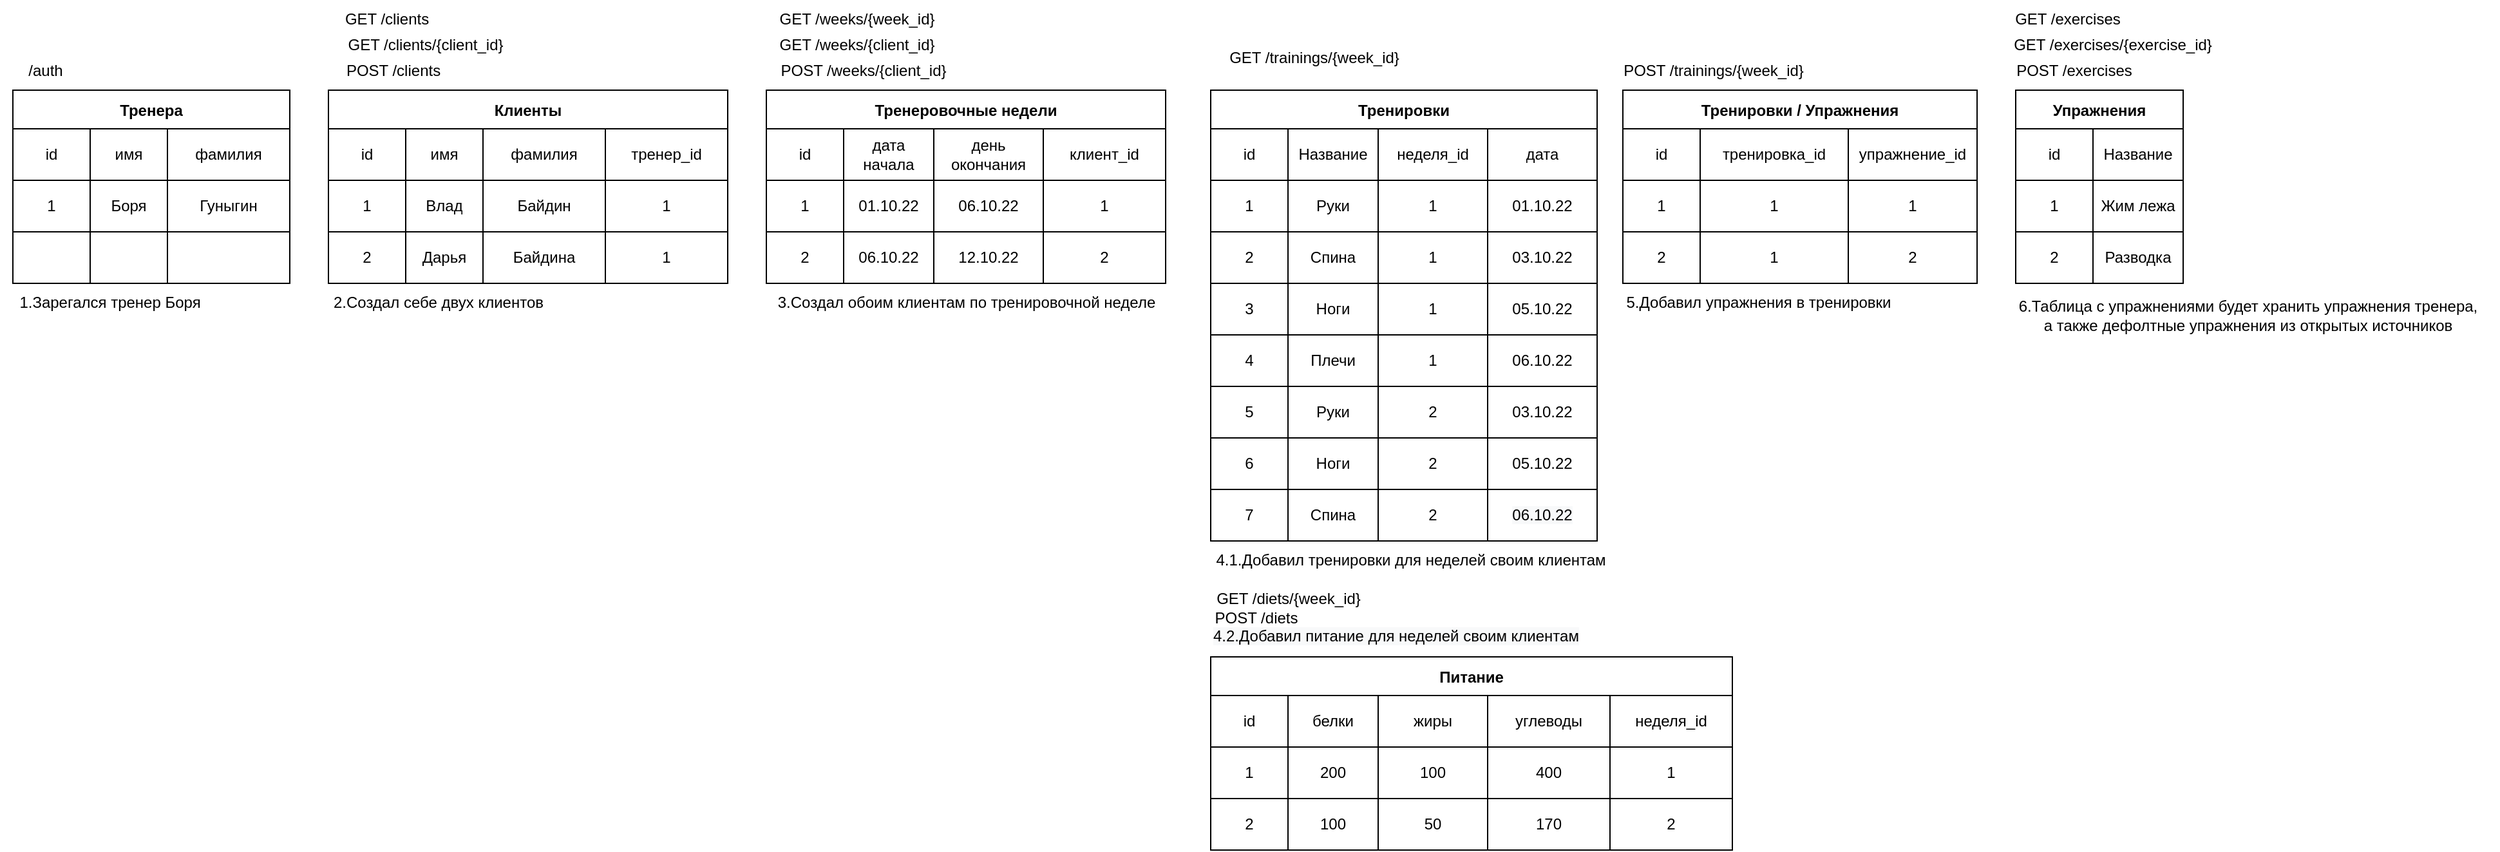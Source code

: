 <mxfile version="20.5.1" type="github">
  <diagram id="R2lEEEUBdFMjLlhIrx00" name="Page-1">
    <mxGraphModel dx="1398" dy="875" grid="1" gridSize="10" guides="1" tooltips="1" connect="1" arrows="1" fold="1" page="1" pageScale="1" pageWidth="850" pageHeight="1100" math="0" shadow="0" extFonts="Permanent Marker^https://fonts.googleapis.com/css?family=Permanent+Marker">
      <root>
        <mxCell id="0" />
        <mxCell id="1" parent="0" />
        <mxCell id="WvGkUx12fN6-GQ40ByEk-75" value="Тренера" style="shape=table;startSize=30;container=1;collapsible=0;childLayout=tableLayout;fontStyle=1;align=center;" vertex="1" parent="1">
          <mxGeometry x="220" y="140" width="215" height="150" as="geometry" />
        </mxCell>
        <mxCell id="WvGkUx12fN6-GQ40ByEk-76" value="" style="shape=tableRow;horizontal=0;startSize=0;swimlaneHead=0;swimlaneBody=0;top=0;left=0;bottom=0;right=0;collapsible=0;dropTarget=0;fillColor=none;points=[[0,0.5],[1,0.5]];portConstraint=eastwest;" vertex="1" parent="WvGkUx12fN6-GQ40ByEk-75">
          <mxGeometry y="30" width="215" height="40" as="geometry" />
        </mxCell>
        <mxCell id="WvGkUx12fN6-GQ40ByEk-77" value="id" style="shape=partialRectangle;html=1;whiteSpace=wrap;connectable=0;fillColor=none;top=0;left=0;bottom=0;right=0;overflow=hidden;" vertex="1" parent="WvGkUx12fN6-GQ40ByEk-76">
          <mxGeometry width="60" height="40" as="geometry">
            <mxRectangle width="60" height="40" as="alternateBounds" />
          </mxGeometry>
        </mxCell>
        <mxCell id="WvGkUx12fN6-GQ40ByEk-78" value="имя" style="shape=partialRectangle;html=1;whiteSpace=wrap;connectable=0;fillColor=none;top=0;left=0;bottom=0;right=0;overflow=hidden;" vertex="1" parent="WvGkUx12fN6-GQ40ByEk-76">
          <mxGeometry x="60" width="60" height="40" as="geometry">
            <mxRectangle width="60" height="40" as="alternateBounds" />
          </mxGeometry>
        </mxCell>
        <mxCell id="WvGkUx12fN6-GQ40ByEk-79" value="фамилия" style="shape=partialRectangle;html=1;whiteSpace=wrap;connectable=0;fillColor=none;top=0;left=0;bottom=0;right=0;overflow=hidden;" vertex="1" parent="WvGkUx12fN6-GQ40ByEk-76">
          <mxGeometry x="120" width="95" height="40" as="geometry">
            <mxRectangle width="95" height="40" as="alternateBounds" />
          </mxGeometry>
        </mxCell>
        <mxCell id="WvGkUx12fN6-GQ40ByEk-80" value="" style="shape=tableRow;horizontal=0;startSize=0;swimlaneHead=0;swimlaneBody=0;top=0;left=0;bottom=0;right=0;collapsible=0;dropTarget=0;fillColor=none;points=[[0,0.5],[1,0.5]];portConstraint=eastwest;" vertex="1" parent="WvGkUx12fN6-GQ40ByEk-75">
          <mxGeometry y="70" width="215" height="40" as="geometry" />
        </mxCell>
        <mxCell id="WvGkUx12fN6-GQ40ByEk-81" value="1" style="shape=partialRectangle;html=1;whiteSpace=wrap;connectable=0;fillColor=none;top=0;left=0;bottom=0;right=0;overflow=hidden;" vertex="1" parent="WvGkUx12fN6-GQ40ByEk-80">
          <mxGeometry width="60" height="40" as="geometry">
            <mxRectangle width="60" height="40" as="alternateBounds" />
          </mxGeometry>
        </mxCell>
        <mxCell id="WvGkUx12fN6-GQ40ByEk-82" value="Боря" style="shape=partialRectangle;html=1;whiteSpace=wrap;connectable=0;fillColor=none;top=0;left=0;bottom=0;right=0;overflow=hidden;" vertex="1" parent="WvGkUx12fN6-GQ40ByEk-80">
          <mxGeometry x="60" width="60" height="40" as="geometry">
            <mxRectangle width="60" height="40" as="alternateBounds" />
          </mxGeometry>
        </mxCell>
        <mxCell id="WvGkUx12fN6-GQ40ByEk-83" value="Гуныгин" style="shape=partialRectangle;html=1;whiteSpace=wrap;connectable=0;fillColor=none;top=0;left=0;bottom=0;right=0;overflow=hidden;" vertex="1" parent="WvGkUx12fN6-GQ40ByEk-80">
          <mxGeometry x="120" width="95" height="40" as="geometry">
            <mxRectangle width="95" height="40" as="alternateBounds" />
          </mxGeometry>
        </mxCell>
        <mxCell id="WvGkUx12fN6-GQ40ByEk-84" value="" style="shape=tableRow;horizontal=0;startSize=0;swimlaneHead=0;swimlaneBody=0;top=0;left=0;bottom=0;right=0;collapsible=0;dropTarget=0;fillColor=none;points=[[0,0.5],[1,0.5]];portConstraint=eastwest;" vertex="1" parent="WvGkUx12fN6-GQ40ByEk-75">
          <mxGeometry y="110" width="215" height="40" as="geometry" />
        </mxCell>
        <mxCell id="WvGkUx12fN6-GQ40ByEk-85" value="" style="shape=partialRectangle;html=1;whiteSpace=wrap;connectable=0;fillColor=none;top=0;left=0;bottom=0;right=0;overflow=hidden;" vertex="1" parent="WvGkUx12fN6-GQ40ByEk-84">
          <mxGeometry width="60" height="40" as="geometry">
            <mxRectangle width="60" height="40" as="alternateBounds" />
          </mxGeometry>
        </mxCell>
        <mxCell id="WvGkUx12fN6-GQ40ByEk-86" value="" style="shape=partialRectangle;html=1;whiteSpace=wrap;connectable=0;fillColor=none;top=0;left=0;bottom=0;right=0;overflow=hidden;" vertex="1" parent="WvGkUx12fN6-GQ40ByEk-84">
          <mxGeometry x="60" width="60" height="40" as="geometry">
            <mxRectangle width="60" height="40" as="alternateBounds" />
          </mxGeometry>
        </mxCell>
        <mxCell id="WvGkUx12fN6-GQ40ByEk-87" value="" style="shape=partialRectangle;html=1;whiteSpace=wrap;connectable=0;fillColor=none;top=0;left=0;bottom=0;right=0;overflow=hidden;" vertex="1" parent="WvGkUx12fN6-GQ40ByEk-84">
          <mxGeometry x="120" width="95" height="40" as="geometry">
            <mxRectangle width="95" height="40" as="alternateBounds" />
          </mxGeometry>
        </mxCell>
        <mxCell id="WvGkUx12fN6-GQ40ByEk-106" value="Клиенты" style="shape=table;startSize=30;container=1;collapsible=0;childLayout=tableLayout;fontStyle=1;align=center;" vertex="1" parent="1">
          <mxGeometry x="465" y="140" width="310" height="150" as="geometry" />
        </mxCell>
        <mxCell id="WvGkUx12fN6-GQ40ByEk-107" value="" style="shape=tableRow;horizontal=0;startSize=0;swimlaneHead=0;swimlaneBody=0;top=0;left=0;bottom=0;right=0;collapsible=0;dropTarget=0;fillColor=none;points=[[0,0.5],[1,0.5]];portConstraint=eastwest;" vertex="1" parent="WvGkUx12fN6-GQ40ByEk-106">
          <mxGeometry y="30" width="310" height="40" as="geometry" />
        </mxCell>
        <mxCell id="WvGkUx12fN6-GQ40ByEk-108" value="id" style="shape=partialRectangle;html=1;whiteSpace=wrap;connectable=0;fillColor=none;top=0;left=0;bottom=0;right=0;overflow=hidden;" vertex="1" parent="WvGkUx12fN6-GQ40ByEk-107">
          <mxGeometry width="60" height="40" as="geometry">
            <mxRectangle width="60" height="40" as="alternateBounds" />
          </mxGeometry>
        </mxCell>
        <mxCell id="WvGkUx12fN6-GQ40ByEk-109" value="имя" style="shape=partialRectangle;html=1;whiteSpace=wrap;connectable=0;fillColor=none;top=0;left=0;bottom=0;right=0;overflow=hidden;" vertex="1" parent="WvGkUx12fN6-GQ40ByEk-107">
          <mxGeometry x="60" width="60" height="40" as="geometry">
            <mxRectangle width="60" height="40" as="alternateBounds" />
          </mxGeometry>
        </mxCell>
        <mxCell id="WvGkUx12fN6-GQ40ByEk-110" value="фамилия" style="shape=partialRectangle;html=1;whiteSpace=wrap;connectable=0;fillColor=none;top=0;left=0;bottom=0;right=0;overflow=hidden;" vertex="1" parent="WvGkUx12fN6-GQ40ByEk-107">
          <mxGeometry x="120" width="95" height="40" as="geometry">
            <mxRectangle width="95" height="40" as="alternateBounds" />
          </mxGeometry>
        </mxCell>
        <mxCell id="WvGkUx12fN6-GQ40ByEk-128" value="тренер_id" style="shape=partialRectangle;html=1;whiteSpace=wrap;connectable=0;fillColor=none;top=0;left=0;bottom=0;right=0;overflow=hidden;" vertex="1" parent="WvGkUx12fN6-GQ40ByEk-107">
          <mxGeometry x="215" width="95" height="40" as="geometry">
            <mxRectangle width="95" height="40" as="alternateBounds" />
          </mxGeometry>
        </mxCell>
        <mxCell id="WvGkUx12fN6-GQ40ByEk-111" value="" style="shape=tableRow;horizontal=0;startSize=0;swimlaneHead=0;swimlaneBody=0;top=0;left=0;bottom=0;right=0;collapsible=0;dropTarget=0;fillColor=none;points=[[0,0.5],[1,0.5]];portConstraint=eastwest;" vertex="1" parent="WvGkUx12fN6-GQ40ByEk-106">
          <mxGeometry y="70" width="310" height="40" as="geometry" />
        </mxCell>
        <mxCell id="WvGkUx12fN6-GQ40ByEk-112" value="1" style="shape=partialRectangle;html=1;whiteSpace=wrap;connectable=0;fillColor=none;top=0;left=0;bottom=0;right=0;overflow=hidden;" vertex="1" parent="WvGkUx12fN6-GQ40ByEk-111">
          <mxGeometry width="60" height="40" as="geometry">
            <mxRectangle width="60" height="40" as="alternateBounds" />
          </mxGeometry>
        </mxCell>
        <mxCell id="WvGkUx12fN6-GQ40ByEk-113" value="Влад" style="shape=partialRectangle;html=1;whiteSpace=wrap;connectable=0;fillColor=none;top=0;left=0;bottom=0;right=0;overflow=hidden;" vertex="1" parent="WvGkUx12fN6-GQ40ByEk-111">
          <mxGeometry x="60" width="60" height="40" as="geometry">
            <mxRectangle width="60" height="40" as="alternateBounds" />
          </mxGeometry>
        </mxCell>
        <mxCell id="WvGkUx12fN6-GQ40ByEk-114" value="Байдин" style="shape=partialRectangle;html=1;whiteSpace=wrap;connectable=0;fillColor=none;top=0;left=0;bottom=0;right=0;overflow=hidden;" vertex="1" parent="WvGkUx12fN6-GQ40ByEk-111">
          <mxGeometry x="120" width="95" height="40" as="geometry">
            <mxRectangle width="95" height="40" as="alternateBounds" />
          </mxGeometry>
        </mxCell>
        <mxCell id="WvGkUx12fN6-GQ40ByEk-129" value="1" style="shape=partialRectangle;html=1;whiteSpace=wrap;connectable=0;fillColor=none;top=0;left=0;bottom=0;right=0;overflow=hidden;" vertex="1" parent="WvGkUx12fN6-GQ40ByEk-111">
          <mxGeometry x="215" width="95" height="40" as="geometry">
            <mxRectangle width="95" height="40" as="alternateBounds" />
          </mxGeometry>
        </mxCell>
        <mxCell id="WvGkUx12fN6-GQ40ByEk-115" value="" style="shape=tableRow;horizontal=0;startSize=0;swimlaneHead=0;swimlaneBody=0;top=0;left=0;bottom=0;right=0;collapsible=0;dropTarget=0;fillColor=none;points=[[0,0.5],[1,0.5]];portConstraint=eastwest;" vertex="1" parent="WvGkUx12fN6-GQ40ByEk-106">
          <mxGeometry y="110" width="310" height="40" as="geometry" />
        </mxCell>
        <mxCell id="WvGkUx12fN6-GQ40ByEk-116" value="2" style="shape=partialRectangle;html=1;whiteSpace=wrap;connectable=0;fillColor=none;top=0;left=0;bottom=0;right=0;overflow=hidden;" vertex="1" parent="WvGkUx12fN6-GQ40ByEk-115">
          <mxGeometry width="60" height="40" as="geometry">
            <mxRectangle width="60" height="40" as="alternateBounds" />
          </mxGeometry>
        </mxCell>
        <mxCell id="WvGkUx12fN6-GQ40ByEk-117" value="Дарья" style="shape=partialRectangle;html=1;whiteSpace=wrap;connectable=0;fillColor=none;top=0;left=0;bottom=0;right=0;overflow=hidden;" vertex="1" parent="WvGkUx12fN6-GQ40ByEk-115">
          <mxGeometry x="60" width="60" height="40" as="geometry">
            <mxRectangle width="60" height="40" as="alternateBounds" />
          </mxGeometry>
        </mxCell>
        <mxCell id="WvGkUx12fN6-GQ40ByEk-118" value="Байдина" style="shape=partialRectangle;html=1;whiteSpace=wrap;connectable=0;fillColor=none;top=0;left=0;bottom=0;right=0;overflow=hidden;" vertex="1" parent="WvGkUx12fN6-GQ40ByEk-115">
          <mxGeometry x="120" width="95" height="40" as="geometry">
            <mxRectangle width="95" height="40" as="alternateBounds" />
          </mxGeometry>
        </mxCell>
        <mxCell id="WvGkUx12fN6-GQ40ByEk-130" value="1" style="shape=partialRectangle;html=1;whiteSpace=wrap;connectable=0;fillColor=none;top=0;left=0;bottom=0;right=0;overflow=hidden;" vertex="1" parent="WvGkUx12fN6-GQ40ByEk-115">
          <mxGeometry x="215" width="95" height="40" as="geometry">
            <mxRectangle width="95" height="40" as="alternateBounds" />
          </mxGeometry>
        </mxCell>
        <mxCell id="WvGkUx12fN6-GQ40ByEk-131" value="Тренеровочные недели" style="shape=table;startSize=30;container=1;collapsible=0;childLayout=tableLayout;fontStyle=1;align=center;" vertex="1" parent="1">
          <mxGeometry x="805" y="140" width="310" height="150" as="geometry" />
        </mxCell>
        <mxCell id="WvGkUx12fN6-GQ40ByEk-132" value="" style="shape=tableRow;horizontal=0;startSize=0;swimlaneHead=0;swimlaneBody=0;top=0;left=0;bottom=0;right=0;collapsible=0;dropTarget=0;fillColor=none;points=[[0,0.5],[1,0.5]];portConstraint=eastwest;" vertex="1" parent="WvGkUx12fN6-GQ40ByEk-131">
          <mxGeometry y="30" width="310" height="40" as="geometry" />
        </mxCell>
        <mxCell id="WvGkUx12fN6-GQ40ByEk-133" value="id" style="shape=partialRectangle;html=1;whiteSpace=wrap;connectable=0;fillColor=none;top=0;left=0;bottom=0;right=0;overflow=hidden;" vertex="1" parent="WvGkUx12fN6-GQ40ByEk-132">
          <mxGeometry width="60" height="40" as="geometry">
            <mxRectangle width="60" height="40" as="alternateBounds" />
          </mxGeometry>
        </mxCell>
        <mxCell id="WvGkUx12fN6-GQ40ByEk-134" value="дата&lt;br&gt;начала" style="shape=partialRectangle;html=1;whiteSpace=wrap;connectable=0;fillColor=none;top=0;left=0;bottom=0;right=0;overflow=hidden;" vertex="1" parent="WvGkUx12fN6-GQ40ByEk-132">
          <mxGeometry x="60" width="70" height="40" as="geometry">
            <mxRectangle width="70" height="40" as="alternateBounds" />
          </mxGeometry>
        </mxCell>
        <mxCell id="WvGkUx12fN6-GQ40ByEk-135" value="день окончания" style="shape=partialRectangle;html=1;whiteSpace=wrap;connectable=0;fillColor=none;top=0;left=0;bottom=0;right=0;overflow=hidden;" vertex="1" parent="WvGkUx12fN6-GQ40ByEk-132">
          <mxGeometry x="130" width="85" height="40" as="geometry">
            <mxRectangle width="85" height="40" as="alternateBounds" />
          </mxGeometry>
        </mxCell>
        <mxCell id="WvGkUx12fN6-GQ40ByEk-136" value="клиент_id" style="shape=partialRectangle;html=1;whiteSpace=wrap;connectable=0;fillColor=none;top=0;left=0;bottom=0;right=0;overflow=hidden;" vertex="1" parent="WvGkUx12fN6-GQ40ByEk-132">
          <mxGeometry x="215" width="95" height="40" as="geometry">
            <mxRectangle width="95" height="40" as="alternateBounds" />
          </mxGeometry>
        </mxCell>
        <mxCell id="WvGkUx12fN6-GQ40ByEk-137" value="" style="shape=tableRow;horizontal=0;startSize=0;swimlaneHead=0;swimlaneBody=0;top=0;left=0;bottom=0;right=0;collapsible=0;dropTarget=0;fillColor=none;points=[[0,0.5],[1,0.5]];portConstraint=eastwest;" vertex="1" parent="WvGkUx12fN6-GQ40ByEk-131">
          <mxGeometry y="70" width="310" height="40" as="geometry" />
        </mxCell>
        <mxCell id="WvGkUx12fN6-GQ40ByEk-138" value="1" style="shape=partialRectangle;html=1;whiteSpace=wrap;connectable=0;fillColor=none;top=0;left=0;bottom=0;right=0;overflow=hidden;" vertex="1" parent="WvGkUx12fN6-GQ40ByEk-137">
          <mxGeometry width="60" height="40" as="geometry">
            <mxRectangle width="60" height="40" as="alternateBounds" />
          </mxGeometry>
        </mxCell>
        <mxCell id="WvGkUx12fN6-GQ40ByEk-139" value="01.10.22" style="shape=partialRectangle;html=1;whiteSpace=wrap;connectable=0;fillColor=none;top=0;left=0;bottom=0;right=0;overflow=hidden;" vertex="1" parent="WvGkUx12fN6-GQ40ByEk-137">
          <mxGeometry x="60" width="70" height="40" as="geometry">
            <mxRectangle width="70" height="40" as="alternateBounds" />
          </mxGeometry>
        </mxCell>
        <mxCell id="WvGkUx12fN6-GQ40ByEk-140" value="06.10.22" style="shape=partialRectangle;html=1;whiteSpace=wrap;connectable=0;fillColor=none;top=0;left=0;bottom=0;right=0;overflow=hidden;" vertex="1" parent="WvGkUx12fN6-GQ40ByEk-137">
          <mxGeometry x="130" width="85" height="40" as="geometry">
            <mxRectangle width="85" height="40" as="alternateBounds" />
          </mxGeometry>
        </mxCell>
        <mxCell id="WvGkUx12fN6-GQ40ByEk-141" value="1" style="shape=partialRectangle;html=1;whiteSpace=wrap;connectable=0;fillColor=none;top=0;left=0;bottom=0;right=0;overflow=hidden;" vertex="1" parent="WvGkUx12fN6-GQ40ByEk-137">
          <mxGeometry x="215" width="95" height="40" as="geometry">
            <mxRectangle width="95" height="40" as="alternateBounds" />
          </mxGeometry>
        </mxCell>
        <mxCell id="WvGkUx12fN6-GQ40ByEk-142" value="" style="shape=tableRow;horizontal=0;startSize=0;swimlaneHead=0;swimlaneBody=0;top=0;left=0;bottom=0;right=0;collapsible=0;dropTarget=0;fillColor=none;points=[[0,0.5],[1,0.5]];portConstraint=eastwest;" vertex="1" parent="WvGkUx12fN6-GQ40ByEk-131">
          <mxGeometry y="110" width="310" height="40" as="geometry" />
        </mxCell>
        <mxCell id="WvGkUx12fN6-GQ40ByEk-143" value="2" style="shape=partialRectangle;html=1;whiteSpace=wrap;connectable=0;fillColor=none;top=0;left=0;bottom=0;right=0;overflow=hidden;" vertex="1" parent="WvGkUx12fN6-GQ40ByEk-142">
          <mxGeometry width="60" height="40" as="geometry">
            <mxRectangle width="60" height="40" as="alternateBounds" />
          </mxGeometry>
        </mxCell>
        <mxCell id="WvGkUx12fN6-GQ40ByEk-144" value="06.10.22" style="shape=partialRectangle;html=1;whiteSpace=wrap;connectable=0;fillColor=none;top=0;left=0;bottom=0;right=0;overflow=hidden;" vertex="1" parent="WvGkUx12fN6-GQ40ByEk-142">
          <mxGeometry x="60" width="70" height="40" as="geometry">
            <mxRectangle width="70" height="40" as="alternateBounds" />
          </mxGeometry>
        </mxCell>
        <mxCell id="WvGkUx12fN6-GQ40ByEk-145" value="12.10.22" style="shape=partialRectangle;html=1;whiteSpace=wrap;connectable=0;fillColor=none;top=0;left=0;bottom=0;right=0;overflow=hidden;" vertex="1" parent="WvGkUx12fN6-GQ40ByEk-142">
          <mxGeometry x="130" width="85" height="40" as="geometry">
            <mxRectangle width="85" height="40" as="alternateBounds" />
          </mxGeometry>
        </mxCell>
        <mxCell id="WvGkUx12fN6-GQ40ByEk-146" value="2" style="shape=partialRectangle;html=1;whiteSpace=wrap;connectable=0;fillColor=none;top=0;left=0;bottom=0;right=0;overflow=hidden;" vertex="1" parent="WvGkUx12fN6-GQ40ByEk-142">
          <mxGeometry x="215" width="95" height="40" as="geometry">
            <mxRectangle width="95" height="40" as="alternateBounds" />
          </mxGeometry>
        </mxCell>
        <mxCell id="WvGkUx12fN6-GQ40ByEk-147" value="Тренировки" style="shape=table;startSize=30;container=1;collapsible=0;childLayout=tableLayout;fontStyle=1;align=center;" vertex="1" parent="1">
          <mxGeometry x="1150" y="140" width="300" height="350" as="geometry" />
        </mxCell>
        <mxCell id="WvGkUx12fN6-GQ40ByEk-148" value="" style="shape=tableRow;horizontal=0;startSize=0;swimlaneHead=0;swimlaneBody=0;top=0;left=0;bottom=0;right=0;collapsible=0;dropTarget=0;fillColor=none;points=[[0,0.5],[1,0.5]];portConstraint=eastwest;" vertex="1" parent="WvGkUx12fN6-GQ40ByEk-147">
          <mxGeometry y="30" width="300" height="40" as="geometry" />
        </mxCell>
        <mxCell id="WvGkUx12fN6-GQ40ByEk-149" value="id" style="shape=partialRectangle;html=1;whiteSpace=wrap;connectable=0;fillColor=none;top=0;left=0;bottom=0;right=0;overflow=hidden;" vertex="1" parent="WvGkUx12fN6-GQ40ByEk-148">
          <mxGeometry width="60" height="40" as="geometry">
            <mxRectangle width="60" height="40" as="alternateBounds" />
          </mxGeometry>
        </mxCell>
        <mxCell id="WvGkUx12fN6-GQ40ByEk-150" value="Название" style="shape=partialRectangle;html=1;whiteSpace=wrap;connectable=0;fillColor=none;top=0;left=0;bottom=0;right=0;overflow=hidden;" vertex="1" parent="WvGkUx12fN6-GQ40ByEk-148">
          <mxGeometry x="60" width="70" height="40" as="geometry">
            <mxRectangle width="70" height="40" as="alternateBounds" />
          </mxGeometry>
        </mxCell>
        <mxCell id="WvGkUx12fN6-GQ40ByEk-151" value="неделя_id" style="shape=partialRectangle;html=1;whiteSpace=wrap;connectable=0;fillColor=none;top=0;left=0;bottom=0;right=0;overflow=hidden;" vertex="1" parent="WvGkUx12fN6-GQ40ByEk-148">
          <mxGeometry x="130" width="85" height="40" as="geometry">
            <mxRectangle width="85" height="40" as="alternateBounds" />
          </mxGeometry>
        </mxCell>
        <mxCell id="WvGkUx12fN6-GQ40ByEk-231" value="дата" style="shape=partialRectangle;html=1;whiteSpace=wrap;connectable=0;fillColor=none;top=0;left=0;bottom=0;right=0;overflow=hidden;" vertex="1" parent="WvGkUx12fN6-GQ40ByEk-148">
          <mxGeometry x="215" width="85" height="40" as="geometry">
            <mxRectangle width="85" height="40" as="alternateBounds" />
          </mxGeometry>
        </mxCell>
        <mxCell id="WvGkUx12fN6-GQ40ByEk-153" value="" style="shape=tableRow;horizontal=0;startSize=0;swimlaneHead=0;swimlaneBody=0;top=0;left=0;bottom=0;right=0;collapsible=0;dropTarget=0;fillColor=none;points=[[0,0.5],[1,0.5]];portConstraint=eastwest;" vertex="1" parent="WvGkUx12fN6-GQ40ByEk-147">
          <mxGeometry y="70" width="300" height="40" as="geometry" />
        </mxCell>
        <mxCell id="WvGkUx12fN6-GQ40ByEk-154" value="1" style="shape=partialRectangle;html=1;whiteSpace=wrap;connectable=0;fillColor=none;top=0;left=0;bottom=0;right=0;overflow=hidden;" vertex="1" parent="WvGkUx12fN6-GQ40ByEk-153">
          <mxGeometry width="60" height="40" as="geometry">
            <mxRectangle width="60" height="40" as="alternateBounds" />
          </mxGeometry>
        </mxCell>
        <mxCell id="WvGkUx12fN6-GQ40ByEk-155" value="Руки" style="shape=partialRectangle;html=1;whiteSpace=wrap;connectable=0;fillColor=none;top=0;left=0;bottom=0;right=0;overflow=hidden;" vertex="1" parent="WvGkUx12fN6-GQ40ByEk-153">
          <mxGeometry x="60" width="70" height="40" as="geometry">
            <mxRectangle width="70" height="40" as="alternateBounds" />
          </mxGeometry>
        </mxCell>
        <mxCell id="WvGkUx12fN6-GQ40ByEk-156" value="1" style="shape=partialRectangle;html=1;whiteSpace=wrap;connectable=0;fillColor=none;top=0;left=0;bottom=0;right=0;overflow=hidden;" vertex="1" parent="WvGkUx12fN6-GQ40ByEk-153">
          <mxGeometry x="130" width="85" height="40" as="geometry">
            <mxRectangle width="85" height="40" as="alternateBounds" />
          </mxGeometry>
        </mxCell>
        <mxCell id="WvGkUx12fN6-GQ40ByEk-232" value="01.10.22" style="shape=partialRectangle;html=1;whiteSpace=wrap;connectable=0;fillColor=none;top=0;left=0;bottom=0;right=0;overflow=hidden;" vertex="1" parent="WvGkUx12fN6-GQ40ByEk-153">
          <mxGeometry x="215" width="85" height="40" as="geometry">
            <mxRectangle width="85" height="40" as="alternateBounds" />
          </mxGeometry>
        </mxCell>
        <mxCell id="WvGkUx12fN6-GQ40ByEk-158" value="" style="shape=tableRow;horizontal=0;startSize=0;swimlaneHead=0;swimlaneBody=0;top=0;left=0;bottom=0;right=0;collapsible=0;dropTarget=0;fillColor=none;points=[[0,0.5],[1,0.5]];portConstraint=eastwest;" vertex="1" parent="WvGkUx12fN6-GQ40ByEk-147">
          <mxGeometry y="110" width="300" height="40" as="geometry" />
        </mxCell>
        <mxCell id="WvGkUx12fN6-GQ40ByEk-159" value="2" style="shape=partialRectangle;html=1;whiteSpace=wrap;connectable=0;fillColor=none;top=0;left=0;bottom=0;right=0;overflow=hidden;" vertex="1" parent="WvGkUx12fN6-GQ40ByEk-158">
          <mxGeometry width="60" height="40" as="geometry">
            <mxRectangle width="60" height="40" as="alternateBounds" />
          </mxGeometry>
        </mxCell>
        <mxCell id="WvGkUx12fN6-GQ40ByEk-160" value="Спина" style="shape=partialRectangle;html=1;whiteSpace=wrap;connectable=0;fillColor=none;top=0;left=0;bottom=0;right=0;overflow=hidden;" vertex="1" parent="WvGkUx12fN6-GQ40ByEk-158">
          <mxGeometry x="60" width="70" height="40" as="geometry">
            <mxRectangle width="70" height="40" as="alternateBounds" />
          </mxGeometry>
        </mxCell>
        <mxCell id="WvGkUx12fN6-GQ40ByEk-161" value="1" style="shape=partialRectangle;html=1;whiteSpace=wrap;connectable=0;fillColor=none;top=0;left=0;bottom=0;right=0;overflow=hidden;" vertex="1" parent="WvGkUx12fN6-GQ40ByEk-158">
          <mxGeometry x="130" width="85" height="40" as="geometry">
            <mxRectangle width="85" height="40" as="alternateBounds" />
          </mxGeometry>
        </mxCell>
        <mxCell id="WvGkUx12fN6-GQ40ByEk-233" value="03.10.22" style="shape=partialRectangle;html=1;whiteSpace=wrap;connectable=0;fillColor=none;top=0;left=0;bottom=0;right=0;overflow=hidden;" vertex="1" parent="WvGkUx12fN6-GQ40ByEk-158">
          <mxGeometry x="215" width="85" height="40" as="geometry">
            <mxRectangle width="85" height="40" as="alternateBounds" />
          </mxGeometry>
        </mxCell>
        <mxCell id="WvGkUx12fN6-GQ40ByEk-201" style="shape=tableRow;horizontal=0;startSize=0;swimlaneHead=0;swimlaneBody=0;top=0;left=0;bottom=0;right=0;collapsible=0;dropTarget=0;fillColor=none;points=[[0,0.5],[1,0.5]];portConstraint=eastwest;" vertex="1" parent="WvGkUx12fN6-GQ40ByEk-147">
          <mxGeometry y="150" width="300" height="40" as="geometry" />
        </mxCell>
        <mxCell id="WvGkUx12fN6-GQ40ByEk-202" value="3" style="shape=partialRectangle;html=1;whiteSpace=wrap;connectable=0;fillColor=none;top=0;left=0;bottom=0;right=0;overflow=hidden;" vertex="1" parent="WvGkUx12fN6-GQ40ByEk-201">
          <mxGeometry width="60" height="40" as="geometry">
            <mxRectangle width="60" height="40" as="alternateBounds" />
          </mxGeometry>
        </mxCell>
        <mxCell id="WvGkUx12fN6-GQ40ByEk-203" value="Ноги" style="shape=partialRectangle;html=1;whiteSpace=wrap;connectable=0;fillColor=none;top=0;left=0;bottom=0;right=0;overflow=hidden;" vertex="1" parent="WvGkUx12fN6-GQ40ByEk-201">
          <mxGeometry x="60" width="70" height="40" as="geometry">
            <mxRectangle width="70" height="40" as="alternateBounds" />
          </mxGeometry>
        </mxCell>
        <mxCell id="WvGkUx12fN6-GQ40ByEk-204" value="1" style="shape=partialRectangle;html=1;whiteSpace=wrap;connectable=0;fillColor=none;top=0;left=0;bottom=0;right=0;overflow=hidden;" vertex="1" parent="WvGkUx12fN6-GQ40ByEk-201">
          <mxGeometry x="130" width="85" height="40" as="geometry">
            <mxRectangle width="85" height="40" as="alternateBounds" />
          </mxGeometry>
        </mxCell>
        <mxCell id="WvGkUx12fN6-GQ40ByEk-234" value="05.10.22" style="shape=partialRectangle;html=1;whiteSpace=wrap;connectable=0;fillColor=none;top=0;left=0;bottom=0;right=0;overflow=hidden;" vertex="1" parent="WvGkUx12fN6-GQ40ByEk-201">
          <mxGeometry x="215" width="85" height="40" as="geometry">
            <mxRectangle width="85" height="40" as="alternateBounds" />
          </mxGeometry>
        </mxCell>
        <mxCell id="WvGkUx12fN6-GQ40ByEk-205" style="shape=tableRow;horizontal=0;startSize=0;swimlaneHead=0;swimlaneBody=0;top=0;left=0;bottom=0;right=0;collapsible=0;dropTarget=0;fillColor=none;points=[[0,0.5],[1,0.5]];portConstraint=eastwest;" vertex="1" parent="WvGkUx12fN6-GQ40ByEk-147">
          <mxGeometry y="190" width="300" height="40" as="geometry" />
        </mxCell>
        <mxCell id="WvGkUx12fN6-GQ40ByEk-206" value="4" style="shape=partialRectangle;html=1;whiteSpace=wrap;connectable=0;fillColor=none;top=0;left=0;bottom=0;right=0;overflow=hidden;" vertex="1" parent="WvGkUx12fN6-GQ40ByEk-205">
          <mxGeometry width="60" height="40" as="geometry">
            <mxRectangle width="60" height="40" as="alternateBounds" />
          </mxGeometry>
        </mxCell>
        <mxCell id="WvGkUx12fN6-GQ40ByEk-207" value="Плечи" style="shape=partialRectangle;html=1;whiteSpace=wrap;connectable=0;fillColor=none;top=0;left=0;bottom=0;right=0;overflow=hidden;" vertex="1" parent="WvGkUx12fN6-GQ40ByEk-205">
          <mxGeometry x="60" width="70" height="40" as="geometry">
            <mxRectangle width="70" height="40" as="alternateBounds" />
          </mxGeometry>
        </mxCell>
        <mxCell id="WvGkUx12fN6-GQ40ByEk-208" value="1" style="shape=partialRectangle;html=1;whiteSpace=wrap;connectable=0;fillColor=none;top=0;left=0;bottom=0;right=0;overflow=hidden;" vertex="1" parent="WvGkUx12fN6-GQ40ByEk-205">
          <mxGeometry x="130" width="85" height="40" as="geometry">
            <mxRectangle width="85" height="40" as="alternateBounds" />
          </mxGeometry>
        </mxCell>
        <mxCell id="WvGkUx12fN6-GQ40ByEk-235" value="06.10.22" style="shape=partialRectangle;html=1;whiteSpace=wrap;connectable=0;fillColor=none;top=0;left=0;bottom=0;right=0;overflow=hidden;" vertex="1" parent="WvGkUx12fN6-GQ40ByEk-205">
          <mxGeometry x="215" width="85" height="40" as="geometry">
            <mxRectangle width="85" height="40" as="alternateBounds" />
          </mxGeometry>
        </mxCell>
        <mxCell id="WvGkUx12fN6-GQ40ByEk-209" style="shape=tableRow;horizontal=0;startSize=0;swimlaneHead=0;swimlaneBody=0;top=0;left=0;bottom=0;right=0;collapsible=0;dropTarget=0;fillColor=none;points=[[0,0.5],[1,0.5]];portConstraint=eastwest;" vertex="1" parent="WvGkUx12fN6-GQ40ByEk-147">
          <mxGeometry y="230" width="300" height="40" as="geometry" />
        </mxCell>
        <mxCell id="WvGkUx12fN6-GQ40ByEk-210" value="5" style="shape=partialRectangle;html=1;whiteSpace=wrap;connectable=0;fillColor=none;top=0;left=0;bottom=0;right=0;overflow=hidden;" vertex="1" parent="WvGkUx12fN6-GQ40ByEk-209">
          <mxGeometry width="60" height="40" as="geometry">
            <mxRectangle width="60" height="40" as="alternateBounds" />
          </mxGeometry>
        </mxCell>
        <mxCell id="WvGkUx12fN6-GQ40ByEk-211" value="Руки" style="shape=partialRectangle;html=1;whiteSpace=wrap;connectable=0;fillColor=none;top=0;left=0;bottom=0;right=0;overflow=hidden;" vertex="1" parent="WvGkUx12fN6-GQ40ByEk-209">
          <mxGeometry x="60" width="70" height="40" as="geometry">
            <mxRectangle width="70" height="40" as="alternateBounds" />
          </mxGeometry>
        </mxCell>
        <mxCell id="WvGkUx12fN6-GQ40ByEk-212" value="2" style="shape=partialRectangle;html=1;whiteSpace=wrap;connectable=0;fillColor=none;top=0;left=0;bottom=0;right=0;overflow=hidden;" vertex="1" parent="WvGkUx12fN6-GQ40ByEk-209">
          <mxGeometry x="130" width="85" height="40" as="geometry">
            <mxRectangle width="85" height="40" as="alternateBounds" />
          </mxGeometry>
        </mxCell>
        <mxCell id="WvGkUx12fN6-GQ40ByEk-236" value="03.10.22" style="shape=partialRectangle;html=1;whiteSpace=wrap;connectable=0;fillColor=none;top=0;left=0;bottom=0;right=0;overflow=hidden;" vertex="1" parent="WvGkUx12fN6-GQ40ByEk-209">
          <mxGeometry x="215" width="85" height="40" as="geometry">
            <mxRectangle width="85" height="40" as="alternateBounds" />
          </mxGeometry>
        </mxCell>
        <mxCell id="WvGkUx12fN6-GQ40ByEk-213" style="shape=tableRow;horizontal=0;startSize=0;swimlaneHead=0;swimlaneBody=0;top=0;left=0;bottom=0;right=0;collapsible=0;dropTarget=0;fillColor=none;points=[[0,0.5],[1,0.5]];portConstraint=eastwest;" vertex="1" parent="WvGkUx12fN6-GQ40ByEk-147">
          <mxGeometry y="270" width="300" height="40" as="geometry" />
        </mxCell>
        <mxCell id="WvGkUx12fN6-GQ40ByEk-214" value="6" style="shape=partialRectangle;html=1;whiteSpace=wrap;connectable=0;fillColor=none;top=0;left=0;bottom=0;right=0;overflow=hidden;" vertex="1" parent="WvGkUx12fN6-GQ40ByEk-213">
          <mxGeometry width="60" height="40" as="geometry">
            <mxRectangle width="60" height="40" as="alternateBounds" />
          </mxGeometry>
        </mxCell>
        <mxCell id="WvGkUx12fN6-GQ40ByEk-215" value="Ноги" style="shape=partialRectangle;html=1;whiteSpace=wrap;connectable=0;fillColor=none;top=0;left=0;bottom=0;right=0;overflow=hidden;" vertex="1" parent="WvGkUx12fN6-GQ40ByEk-213">
          <mxGeometry x="60" width="70" height="40" as="geometry">
            <mxRectangle width="70" height="40" as="alternateBounds" />
          </mxGeometry>
        </mxCell>
        <mxCell id="WvGkUx12fN6-GQ40ByEk-216" value="2" style="shape=partialRectangle;html=1;whiteSpace=wrap;connectable=0;fillColor=none;top=0;left=0;bottom=0;right=0;overflow=hidden;" vertex="1" parent="WvGkUx12fN6-GQ40ByEk-213">
          <mxGeometry x="130" width="85" height="40" as="geometry">
            <mxRectangle width="85" height="40" as="alternateBounds" />
          </mxGeometry>
        </mxCell>
        <mxCell id="WvGkUx12fN6-GQ40ByEk-237" value="05.10.22" style="shape=partialRectangle;html=1;whiteSpace=wrap;connectable=0;fillColor=none;top=0;left=0;bottom=0;right=0;overflow=hidden;" vertex="1" parent="WvGkUx12fN6-GQ40ByEk-213">
          <mxGeometry x="215" width="85" height="40" as="geometry">
            <mxRectangle width="85" height="40" as="alternateBounds" />
          </mxGeometry>
        </mxCell>
        <mxCell id="WvGkUx12fN6-GQ40ByEk-217" style="shape=tableRow;horizontal=0;startSize=0;swimlaneHead=0;swimlaneBody=0;top=0;left=0;bottom=0;right=0;collapsible=0;dropTarget=0;fillColor=none;points=[[0,0.5],[1,0.5]];portConstraint=eastwest;" vertex="1" parent="WvGkUx12fN6-GQ40ByEk-147">
          <mxGeometry y="310" width="300" height="40" as="geometry" />
        </mxCell>
        <mxCell id="WvGkUx12fN6-GQ40ByEk-218" value="7" style="shape=partialRectangle;html=1;whiteSpace=wrap;connectable=0;fillColor=none;top=0;left=0;bottom=0;right=0;overflow=hidden;" vertex="1" parent="WvGkUx12fN6-GQ40ByEk-217">
          <mxGeometry width="60" height="40" as="geometry">
            <mxRectangle width="60" height="40" as="alternateBounds" />
          </mxGeometry>
        </mxCell>
        <mxCell id="WvGkUx12fN6-GQ40ByEk-219" value="Спина" style="shape=partialRectangle;html=1;whiteSpace=wrap;connectable=0;fillColor=none;top=0;left=0;bottom=0;right=0;overflow=hidden;" vertex="1" parent="WvGkUx12fN6-GQ40ByEk-217">
          <mxGeometry x="60" width="70" height="40" as="geometry">
            <mxRectangle width="70" height="40" as="alternateBounds" />
          </mxGeometry>
        </mxCell>
        <mxCell id="WvGkUx12fN6-GQ40ByEk-220" value="2" style="shape=partialRectangle;html=1;whiteSpace=wrap;connectable=0;fillColor=none;top=0;left=0;bottom=0;right=0;overflow=hidden;" vertex="1" parent="WvGkUx12fN6-GQ40ByEk-217">
          <mxGeometry x="130" width="85" height="40" as="geometry">
            <mxRectangle width="85" height="40" as="alternateBounds" />
          </mxGeometry>
        </mxCell>
        <mxCell id="WvGkUx12fN6-GQ40ByEk-238" value="&lt;meta charset=&quot;utf-8&quot;&gt;&lt;span style=&quot;color: rgb(0, 0, 0); font-family: Helvetica; font-size: 12px; font-style: normal; font-variant-ligatures: normal; font-variant-caps: normal; font-weight: 400; letter-spacing: normal; orphans: 2; text-align: center; text-indent: 0px; text-transform: none; widows: 2; word-spacing: 0px; -webkit-text-stroke-width: 0px; background-color: rgb(248, 249, 250); text-decoration-thickness: initial; text-decoration-style: initial; text-decoration-color: initial; float: none; display: inline !important;&quot;&gt;06.10.22&lt;/span&gt;" style="shape=partialRectangle;html=1;whiteSpace=wrap;connectable=0;fillColor=none;top=0;left=0;bottom=0;right=0;overflow=hidden;" vertex="1" parent="WvGkUx12fN6-GQ40ByEk-217">
          <mxGeometry x="215" width="85" height="40" as="geometry">
            <mxRectangle width="85" height="40" as="alternateBounds" />
          </mxGeometry>
        </mxCell>
        <mxCell id="WvGkUx12fN6-GQ40ByEk-166" value="Тренировки / Упражнения" style="shape=table;startSize=30;container=1;collapsible=0;childLayout=tableLayout;fontStyle=1;align=center;" vertex="1" parent="1">
          <mxGeometry x="1470" y="140" width="275" height="150" as="geometry" />
        </mxCell>
        <mxCell id="WvGkUx12fN6-GQ40ByEk-167" value="" style="shape=tableRow;horizontal=0;startSize=0;swimlaneHead=0;swimlaneBody=0;top=0;left=0;bottom=0;right=0;collapsible=0;dropTarget=0;fillColor=none;points=[[0,0.5],[1,0.5]];portConstraint=eastwest;" vertex="1" parent="WvGkUx12fN6-GQ40ByEk-166">
          <mxGeometry y="30" width="275" height="40" as="geometry" />
        </mxCell>
        <mxCell id="WvGkUx12fN6-GQ40ByEk-168" value="id" style="shape=partialRectangle;html=1;whiteSpace=wrap;connectable=0;fillColor=none;top=0;left=0;bottom=0;right=0;overflow=hidden;" vertex="1" parent="WvGkUx12fN6-GQ40ByEk-167">
          <mxGeometry width="60" height="40" as="geometry">
            <mxRectangle width="60" height="40" as="alternateBounds" />
          </mxGeometry>
        </mxCell>
        <mxCell id="WvGkUx12fN6-GQ40ByEk-169" value="тренировка_id" style="shape=partialRectangle;html=1;whiteSpace=wrap;connectable=0;fillColor=none;top=0;left=0;bottom=0;right=0;overflow=hidden;" vertex="1" parent="WvGkUx12fN6-GQ40ByEk-167">
          <mxGeometry x="60" width="115" height="40" as="geometry">
            <mxRectangle width="115" height="40" as="alternateBounds" />
          </mxGeometry>
        </mxCell>
        <mxCell id="WvGkUx12fN6-GQ40ByEk-170" value="упражнение_id" style="shape=partialRectangle;html=1;whiteSpace=wrap;connectable=0;fillColor=none;top=0;left=0;bottom=0;right=0;overflow=hidden;" vertex="1" parent="WvGkUx12fN6-GQ40ByEk-167">
          <mxGeometry x="175" width="100" height="40" as="geometry">
            <mxRectangle width="100" height="40" as="alternateBounds" />
          </mxGeometry>
        </mxCell>
        <mxCell id="WvGkUx12fN6-GQ40ByEk-171" value="" style="shape=tableRow;horizontal=0;startSize=0;swimlaneHead=0;swimlaneBody=0;top=0;left=0;bottom=0;right=0;collapsible=0;dropTarget=0;fillColor=none;points=[[0,0.5],[1,0.5]];portConstraint=eastwest;" vertex="1" parent="WvGkUx12fN6-GQ40ByEk-166">
          <mxGeometry y="70" width="275" height="40" as="geometry" />
        </mxCell>
        <mxCell id="WvGkUx12fN6-GQ40ByEk-172" value="1" style="shape=partialRectangle;html=1;whiteSpace=wrap;connectable=0;fillColor=none;top=0;left=0;bottom=0;right=0;overflow=hidden;" vertex="1" parent="WvGkUx12fN6-GQ40ByEk-171">
          <mxGeometry width="60" height="40" as="geometry">
            <mxRectangle width="60" height="40" as="alternateBounds" />
          </mxGeometry>
        </mxCell>
        <mxCell id="WvGkUx12fN6-GQ40ByEk-173" value="1" style="shape=partialRectangle;html=1;whiteSpace=wrap;connectable=0;fillColor=none;top=0;left=0;bottom=0;right=0;overflow=hidden;" vertex="1" parent="WvGkUx12fN6-GQ40ByEk-171">
          <mxGeometry x="60" width="115" height="40" as="geometry">
            <mxRectangle width="115" height="40" as="alternateBounds" />
          </mxGeometry>
        </mxCell>
        <mxCell id="WvGkUx12fN6-GQ40ByEk-174" value="1" style="shape=partialRectangle;html=1;whiteSpace=wrap;connectable=0;fillColor=none;top=0;left=0;bottom=0;right=0;overflow=hidden;" vertex="1" parent="WvGkUx12fN6-GQ40ByEk-171">
          <mxGeometry x="175" width="100" height="40" as="geometry">
            <mxRectangle width="100" height="40" as="alternateBounds" />
          </mxGeometry>
        </mxCell>
        <mxCell id="WvGkUx12fN6-GQ40ByEk-175" value="" style="shape=tableRow;horizontal=0;startSize=0;swimlaneHead=0;swimlaneBody=0;top=0;left=0;bottom=0;right=0;collapsible=0;dropTarget=0;fillColor=none;points=[[0,0.5],[1,0.5]];portConstraint=eastwest;" vertex="1" parent="WvGkUx12fN6-GQ40ByEk-166">
          <mxGeometry y="110" width="275" height="40" as="geometry" />
        </mxCell>
        <mxCell id="WvGkUx12fN6-GQ40ByEk-176" value="2" style="shape=partialRectangle;html=1;whiteSpace=wrap;connectable=0;fillColor=none;top=0;left=0;bottom=0;right=0;overflow=hidden;" vertex="1" parent="WvGkUx12fN6-GQ40ByEk-175">
          <mxGeometry width="60" height="40" as="geometry">
            <mxRectangle width="60" height="40" as="alternateBounds" />
          </mxGeometry>
        </mxCell>
        <mxCell id="WvGkUx12fN6-GQ40ByEk-177" value="1" style="shape=partialRectangle;html=1;whiteSpace=wrap;connectable=0;fillColor=none;top=0;left=0;bottom=0;right=0;overflow=hidden;" vertex="1" parent="WvGkUx12fN6-GQ40ByEk-175">
          <mxGeometry x="60" width="115" height="40" as="geometry">
            <mxRectangle width="115" height="40" as="alternateBounds" />
          </mxGeometry>
        </mxCell>
        <mxCell id="WvGkUx12fN6-GQ40ByEk-178" value="2" style="shape=partialRectangle;html=1;whiteSpace=wrap;connectable=0;fillColor=none;top=0;left=0;bottom=0;right=0;overflow=hidden;" vertex="1" parent="WvGkUx12fN6-GQ40ByEk-175">
          <mxGeometry x="175" width="100" height="40" as="geometry">
            <mxRectangle width="100" height="40" as="alternateBounds" />
          </mxGeometry>
        </mxCell>
        <mxCell id="WvGkUx12fN6-GQ40ByEk-179" value="Упражнения" style="shape=table;startSize=30;container=1;collapsible=0;childLayout=tableLayout;fontStyle=1;align=center;" vertex="1" parent="1">
          <mxGeometry x="1775" y="140" width="130" height="150" as="geometry" />
        </mxCell>
        <mxCell id="WvGkUx12fN6-GQ40ByEk-180" value="" style="shape=tableRow;horizontal=0;startSize=0;swimlaneHead=0;swimlaneBody=0;top=0;left=0;bottom=0;right=0;collapsible=0;dropTarget=0;fillColor=none;points=[[0,0.5],[1,0.5]];portConstraint=eastwest;" vertex="1" parent="WvGkUx12fN6-GQ40ByEk-179">
          <mxGeometry y="30" width="130" height="40" as="geometry" />
        </mxCell>
        <mxCell id="WvGkUx12fN6-GQ40ByEk-181" value="id" style="shape=partialRectangle;html=1;whiteSpace=wrap;connectable=0;fillColor=none;top=0;left=0;bottom=0;right=0;overflow=hidden;" vertex="1" parent="WvGkUx12fN6-GQ40ByEk-180">
          <mxGeometry width="60" height="40" as="geometry">
            <mxRectangle width="60" height="40" as="alternateBounds" />
          </mxGeometry>
        </mxCell>
        <mxCell id="WvGkUx12fN6-GQ40ByEk-182" value="Название" style="shape=partialRectangle;html=1;whiteSpace=wrap;connectable=0;fillColor=none;top=0;left=0;bottom=0;right=0;overflow=hidden;" vertex="1" parent="WvGkUx12fN6-GQ40ByEk-180">
          <mxGeometry x="60" width="70" height="40" as="geometry">
            <mxRectangle width="70" height="40" as="alternateBounds" />
          </mxGeometry>
        </mxCell>
        <mxCell id="WvGkUx12fN6-GQ40ByEk-184" value="" style="shape=tableRow;horizontal=0;startSize=0;swimlaneHead=0;swimlaneBody=0;top=0;left=0;bottom=0;right=0;collapsible=0;dropTarget=0;fillColor=none;points=[[0,0.5],[1,0.5]];portConstraint=eastwest;" vertex="1" parent="WvGkUx12fN6-GQ40ByEk-179">
          <mxGeometry y="70" width="130" height="40" as="geometry" />
        </mxCell>
        <mxCell id="WvGkUx12fN6-GQ40ByEk-185" value="1" style="shape=partialRectangle;html=1;whiteSpace=wrap;connectable=0;fillColor=none;top=0;left=0;bottom=0;right=0;overflow=hidden;" vertex="1" parent="WvGkUx12fN6-GQ40ByEk-184">
          <mxGeometry width="60" height="40" as="geometry">
            <mxRectangle width="60" height="40" as="alternateBounds" />
          </mxGeometry>
        </mxCell>
        <mxCell id="WvGkUx12fN6-GQ40ByEk-186" value="Жим лежа" style="shape=partialRectangle;html=1;whiteSpace=wrap;connectable=0;fillColor=none;top=0;left=0;bottom=0;right=0;overflow=hidden;" vertex="1" parent="WvGkUx12fN6-GQ40ByEk-184">
          <mxGeometry x="60" width="70" height="40" as="geometry">
            <mxRectangle width="70" height="40" as="alternateBounds" />
          </mxGeometry>
        </mxCell>
        <mxCell id="WvGkUx12fN6-GQ40ByEk-188" value="" style="shape=tableRow;horizontal=0;startSize=0;swimlaneHead=0;swimlaneBody=0;top=0;left=0;bottom=0;right=0;collapsible=0;dropTarget=0;fillColor=none;points=[[0,0.5],[1,0.5]];portConstraint=eastwest;" vertex="1" parent="WvGkUx12fN6-GQ40ByEk-179">
          <mxGeometry y="110" width="130" height="40" as="geometry" />
        </mxCell>
        <mxCell id="WvGkUx12fN6-GQ40ByEk-189" value="2" style="shape=partialRectangle;html=1;whiteSpace=wrap;connectable=0;fillColor=none;top=0;left=0;bottom=0;right=0;overflow=hidden;" vertex="1" parent="WvGkUx12fN6-GQ40ByEk-188">
          <mxGeometry width="60" height="40" as="geometry">
            <mxRectangle width="60" height="40" as="alternateBounds" />
          </mxGeometry>
        </mxCell>
        <mxCell id="WvGkUx12fN6-GQ40ByEk-190" value="Разводка" style="shape=partialRectangle;html=1;whiteSpace=wrap;connectable=0;fillColor=none;top=0;left=0;bottom=0;right=0;overflow=hidden;" vertex="1" parent="WvGkUx12fN6-GQ40ByEk-188">
          <mxGeometry x="60" width="70" height="40" as="geometry">
            <mxRectangle width="70" height="40" as="alternateBounds" />
          </mxGeometry>
        </mxCell>
        <mxCell id="WvGkUx12fN6-GQ40ByEk-198" value="1.Зарегался тренер Боря" style="text;html=1;resizable=0;autosize=1;align=center;verticalAlign=middle;points=[];fillColor=none;strokeColor=none;rounded=0;" vertex="1" parent="1">
          <mxGeometry x="210" y="290" width="170" height="30" as="geometry" />
        </mxCell>
        <mxCell id="WvGkUx12fN6-GQ40ByEk-199" value="2.Создал себе двух клиентов" style="text;html=1;resizable=0;autosize=1;align=center;verticalAlign=middle;points=[];fillColor=none;strokeColor=none;rounded=0;" vertex="1" parent="1">
          <mxGeometry x="455" y="290" width="190" height="30" as="geometry" />
        </mxCell>
        <mxCell id="WvGkUx12fN6-GQ40ByEk-200" value="3.Создал обоим клиентам по тренировочной неделе" style="text;html=1;resizable=0;autosize=1;align=center;verticalAlign=middle;points=[];fillColor=none;strokeColor=none;rounded=0;" vertex="1" parent="1">
          <mxGeometry x="800" y="290" width="320" height="30" as="geometry" />
        </mxCell>
        <mxCell id="WvGkUx12fN6-GQ40ByEk-221" value="4.1.Добавил тренировки для неделей своим клиентам" style="text;html=1;resizable=0;autosize=1;align=center;verticalAlign=middle;points=[];fillColor=none;strokeColor=none;rounded=0;" vertex="1" parent="1">
          <mxGeometry x="1140" y="490" width="330" height="30" as="geometry" />
        </mxCell>
        <mxCell id="WvGkUx12fN6-GQ40ByEk-222" value="5.Добавил упражнения в тренировки" style="text;html=1;resizable=0;autosize=1;align=center;verticalAlign=middle;points=[];fillColor=none;strokeColor=none;rounded=0;" vertex="1" parent="1">
          <mxGeometry x="1460" y="290" width="230" height="30" as="geometry" />
        </mxCell>
        <mxCell id="WvGkUx12fN6-GQ40ByEk-223" value="6.Таблица с упражнениями будет хранить упражнения тренера, &lt;br&gt;а также дефолтные упражнения из открытых источников" style="text;html=1;resizable=0;autosize=1;align=center;verticalAlign=middle;points=[];fillColor=none;strokeColor=none;rounded=0;" vertex="1" parent="1">
          <mxGeometry x="1760" y="295" width="390" height="40" as="geometry" />
        </mxCell>
        <mxCell id="WvGkUx12fN6-GQ40ByEk-224" value="/auth" style="text;html=1;resizable=0;autosize=1;align=center;verticalAlign=middle;points=[];fillColor=none;strokeColor=none;rounded=0;" vertex="1" parent="1">
          <mxGeometry x="220" y="110" width="50" height="30" as="geometry" />
        </mxCell>
        <mxCell id="WvGkUx12fN6-GQ40ByEk-225" value="GET /clients" style="text;html=1;resizable=0;autosize=1;align=center;verticalAlign=middle;points=[];fillColor=none;strokeColor=none;rounded=0;" vertex="1" parent="1">
          <mxGeometry x="465" y="70" width="90" height="30" as="geometry" />
        </mxCell>
        <mxCell id="WvGkUx12fN6-GQ40ByEk-226" value="POST /clients" style="text;html=1;resizable=0;autosize=1;align=center;verticalAlign=middle;points=[];fillColor=none;strokeColor=none;rounded=0;" vertex="1" parent="1">
          <mxGeometry x="465" y="110" width="100" height="30" as="geometry" />
        </mxCell>
        <mxCell id="WvGkUx12fN6-GQ40ByEk-227" value="GET /clients/{client_id}" style="text;html=1;resizable=0;autosize=1;align=center;verticalAlign=middle;points=[];fillColor=none;strokeColor=none;rounded=0;" vertex="1" parent="1">
          <mxGeometry x="470" y="90" width="140" height="30" as="geometry" />
        </mxCell>
        <mxCell id="WvGkUx12fN6-GQ40ByEk-228" value="POST /weeks/{client_id}" style="text;html=1;resizable=0;autosize=1;align=center;verticalAlign=middle;points=[];fillColor=none;strokeColor=none;rounded=0;" vertex="1" parent="1">
          <mxGeometry x="805" y="110" width="150" height="30" as="geometry" />
        </mxCell>
        <mxCell id="WvGkUx12fN6-GQ40ByEk-229" value="GET /weeks/{week_id}" style="text;html=1;resizable=0;autosize=1;align=center;verticalAlign=middle;points=[];fillColor=none;strokeColor=none;rounded=0;" vertex="1" parent="1">
          <mxGeometry x="805" y="70" width="140" height="30" as="geometry" />
        </mxCell>
        <mxCell id="WvGkUx12fN6-GQ40ByEk-230" value="GET /weeks/{client_id}" style="text;html=1;resizable=0;autosize=1;align=center;verticalAlign=middle;points=[];fillColor=none;strokeColor=none;rounded=0;" vertex="1" parent="1">
          <mxGeometry x="805" y="90" width="140" height="30" as="geometry" />
        </mxCell>
        <mxCell id="WvGkUx12fN6-GQ40ByEk-239" value="GET /trainings/{week_id}" style="text;html=1;resizable=0;autosize=1;align=center;verticalAlign=middle;points=[];fillColor=none;strokeColor=none;rounded=0;" vertex="1" parent="1">
          <mxGeometry x="1150" y="100" width="160" height="30" as="geometry" />
        </mxCell>
        <mxCell id="WvGkUx12fN6-GQ40ByEk-240" value="POST /trainings/{week_id}" style="text;html=1;resizable=0;autosize=1;align=center;verticalAlign=middle;points=[];fillColor=none;strokeColor=none;rounded=0;" vertex="1" parent="1">
          <mxGeometry x="1460" y="110" width="160" height="30" as="geometry" />
        </mxCell>
        <mxCell id="WvGkUx12fN6-GQ40ByEk-241" value="GET /exercises/{exercise_id}" style="text;html=1;resizable=0;autosize=1;align=center;verticalAlign=middle;points=[];fillColor=none;strokeColor=none;rounded=0;" vertex="1" parent="1">
          <mxGeometry x="1760" y="90" width="180" height="30" as="geometry" />
        </mxCell>
        <mxCell id="WvGkUx12fN6-GQ40ByEk-242" value="POST /exercises" style="text;html=1;resizable=0;autosize=1;align=center;verticalAlign=middle;points=[];fillColor=none;strokeColor=none;rounded=0;" vertex="1" parent="1">
          <mxGeometry x="1765" y="110" width="110" height="30" as="geometry" />
        </mxCell>
        <mxCell id="WvGkUx12fN6-GQ40ByEk-243" value="GET /exercises" style="text;html=1;resizable=0;autosize=1;align=center;verticalAlign=middle;points=[];fillColor=none;strokeColor=none;rounded=0;" vertex="1" parent="1">
          <mxGeometry x="1760" y="70" width="110" height="30" as="geometry" />
        </mxCell>
        <mxCell id="WvGkUx12fN6-GQ40ByEk-244" value="Питание" style="shape=table;startSize=30;container=1;collapsible=0;childLayout=tableLayout;fontStyle=1;align=center;" vertex="1" parent="1">
          <mxGeometry x="1150" y="580" width="405" height="150" as="geometry" />
        </mxCell>
        <mxCell id="WvGkUx12fN6-GQ40ByEk-245" value="" style="shape=tableRow;horizontal=0;startSize=0;swimlaneHead=0;swimlaneBody=0;top=0;left=0;bottom=0;right=0;collapsible=0;dropTarget=0;fillColor=none;points=[[0,0.5],[1,0.5]];portConstraint=eastwest;" vertex="1" parent="WvGkUx12fN6-GQ40ByEk-244">
          <mxGeometry y="30" width="405" height="40" as="geometry" />
        </mxCell>
        <mxCell id="WvGkUx12fN6-GQ40ByEk-246" value="id" style="shape=partialRectangle;html=1;whiteSpace=wrap;connectable=0;fillColor=none;top=0;left=0;bottom=0;right=0;overflow=hidden;" vertex="1" parent="WvGkUx12fN6-GQ40ByEk-245">
          <mxGeometry width="60" height="40" as="geometry">
            <mxRectangle width="60" height="40" as="alternateBounds" />
          </mxGeometry>
        </mxCell>
        <mxCell id="WvGkUx12fN6-GQ40ByEk-247" value="белки" style="shape=partialRectangle;html=1;whiteSpace=wrap;connectable=0;fillColor=none;top=0;left=0;bottom=0;right=0;overflow=hidden;" vertex="1" parent="WvGkUx12fN6-GQ40ByEk-245">
          <mxGeometry x="60" width="70" height="40" as="geometry">
            <mxRectangle width="70" height="40" as="alternateBounds" />
          </mxGeometry>
        </mxCell>
        <mxCell id="WvGkUx12fN6-GQ40ByEk-248" value="жиры" style="shape=partialRectangle;html=1;whiteSpace=wrap;connectable=0;fillColor=none;top=0;left=0;bottom=0;right=0;overflow=hidden;" vertex="1" parent="WvGkUx12fN6-GQ40ByEk-245">
          <mxGeometry x="130" width="85" height="40" as="geometry">
            <mxRectangle width="85" height="40" as="alternateBounds" />
          </mxGeometry>
        </mxCell>
        <mxCell id="WvGkUx12fN6-GQ40ByEk-249" value="углеводы" style="shape=partialRectangle;html=1;whiteSpace=wrap;connectable=0;fillColor=none;top=0;left=0;bottom=0;right=0;overflow=hidden;" vertex="1" parent="WvGkUx12fN6-GQ40ByEk-245">
          <mxGeometry x="215" width="95" height="40" as="geometry">
            <mxRectangle width="95" height="40" as="alternateBounds" />
          </mxGeometry>
        </mxCell>
        <mxCell id="WvGkUx12fN6-GQ40ByEk-260" value="неделя_id" style="shape=partialRectangle;html=1;whiteSpace=wrap;connectable=0;fillColor=none;top=0;left=0;bottom=0;right=0;overflow=hidden;" vertex="1" parent="WvGkUx12fN6-GQ40ByEk-245">
          <mxGeometry x="310" width="95" height="40" as="geometry">
            <mxRectangle width="95" height="40" as="alternateBounds" />
          </mxGeometry>
        </mxCell>
        <mxCell id="WvGkUx12fN6-GQ40ByEk-250" value="" style="shape=tableRow;horizontal=0;startSize=0;swimlaneHead=0;swimlaneBody=0;top=0;left=0;bottom=0;right=0;collapsible=0;dropTarget=0;fillColor=none;points=[[0,0.5],[1,0.5]];portConstraint=eastwest;" vertex="1" parent="WvGkUx12fN6-GQ40ByEk-244">
          <mxGeometry y="70" width="405" height="40" as="geometry" />
        </mxCell>
        <mxCell id="WvGkUx12fN6-GQ40ByEk-251" value="1" style="shape=partialRectangle;html=1;whiteSpace=wrap;connectable=0;fillColor=none;top=0;left=0;bottom=0;right=0;overflow=hidden;" vertex="1" parent="WvGkUx12fN6-GQ40ByEk-250">
          <mxGeometry width="60" height="40" as="geometry">
            <mxRectangle width="60" height="40" as="alternateBounds" />
          </mxGeometry>
        </mxCell>
        <mxCell id="WvGkUx12fN6-GQ40ByEk-252" value="200" style="shape=partialRectangle;html=1;whiteSpace=wrap;connectable=0;fillColor=none;top=0;left=0;bottom=0;right=0;overflow=hidden;" vertex="1" parent="WvGkUx12fN6-GQ40ByEk-250">
          <mxGeometry x="60" width="70" height="40" as="geometry">
            <mxRectangle width="70" height="40" as="alternateBounds" />
          </mxGeometry>
        </mxCell>
        <mxCell id="WvGkUx12fN6-GQ40ByEk-253" value="100" style="shape=partialRectangle;html=1;whiteSpace=wrap;connectable=0;fillColor=none;top=0;left=0;bottom=0;right=0;overflow=hidden;" vertex="1" parent="WvGkUx12fN6-GQ40ByEk-250">
          <mxGeometry x="130" width="85" height="40" as="geometry">
            <mxRectangle width="85" height="40" as="alternateBounds" />
          </mxGeometry>
        </mxCell>
        <mxCell id="WvGkUx12fN6-GQ40ByEk-254" value="400" style="shape=partialRectangle;html=1;whiteSpace=wrap;connectable=0;fillColor=none;top=0;left=0;bottom=0;right=0;overflow=hidden;" vertex="1" parent="WvGkUx12fN6-GQ40ByEk-250">
          <mxGeometry x="215" width="95" height="40" as="geometry">
            <mxRectangle width="95" height="40" as="alternateBounds" />
          </mxGeometry>
        </mxCell>
        <mxCell id="WvGkUx12fN6-GQ40ByEk-261" value="1" style="shape=partialRectangle;html=1;whiteSpace=wrap;connectable=0;fillColor=none;top=0;left=0;bottom=0;right=0;overflow=hidden;" vertex="1" parent="WvGkUx12fN6-GQ40ByEk-250">
          <mxGeometry x="310" width="95" height="40" as="geometry">
            <mxRectangle width="95" height="40" as="alternateBounds" />
          </mxGeometry>
        </mxCell>
        <mxCell id="WvGkUx12fN6-GQ40ByEk-255" value="" style="shape=tableRow;horizontal=0;startSize=0;swimlaneHead=0;swimlaneBody=0;top=0;left=0;bottom=0;right=0;collapsible=0;dropTarget=0;fillColor=none;points=[[0,0.5],[1,0.5]];portConstraint=eastwest;" vertex="1" parent="WvGkUx12fN6-GQ40ByEk-244">
          <mxGeometry y="110" width="405" height="40" as="geometry" />
        </mxCell>
        <mxCell id="WvGkUx12fN6-GQ40ByEk-256" value="2" style="shape=partialRectangle;html=1;whiteSpace=wrap;connectable=0;fillColor=none;top=0;left=0;bottom=0;right=0;overflow=hidden;" vertex="1" parent="WvGkUx12fN6-GQ40ByEk-255">
          <mxGeometry width="60" height="40" as="geometry">
            <mxRectangle width="60" height="40" as="alternateBounds" />
          </mxGeometry>
        </mxCell>
        <mxCell id="WvGkUx12fN6-GQ40ByEk-257" value="100" style="shape=partialRectangle;html=1;whiteSpace=wrap;connectable=0;fillColor=none;top=0;left=0;bottom=0;right=0;overflow=hidden;" vertex="1" parent="WvGkUx12fN6-GQ40ByEk-255">
          <mxGeometry x="60" width="70" height="40" as="geometry">
            <mxRectangle width="70" height="40" as="alternateBounds" />
          </mxGeometry>
        </mxCell>
        <mxCell id="WvGkUx12fN6-GQ40ByEk-258" value="50" style="shape=partialRectangle;html=1;whiteSpace=wrap;connectable=0;fillColor=none;top=0;left=0;bottom=0;right=0;overflow=hidden;" vertex="1" parent="WvGkUx12fN6-GQ40ByEk-255">
          <mxGeometry x="130" width="85" height="40" as="geometry">
            <mxRectangle width="85" height="40" as="alternateBounds" />
          </mxGeometry>
        </mxCell>
        <mxCell id="WvGkUx12fN6-GQ40ByEk-259" value="170" style="shape=partialRectangle;html=1;whiteSpace=wrap;connectable=0;fillColor=none;top=0;left=0;bottom=0;right=0;overflow=hidden;" vertex="1" parent="WvGkUx12fN6-GQ40ByEk-255">
          <mxGeometry x="215" width="95" height="40" as="geometry">
            <mxRectangle width="95" height="40" as="alternateBounds" />
          </mxGeometry>
        </mxCell>
        <mxCell id="WvGkUx12fN6-GQ40ByEk-262" value="2" style="shape=partialRectangle;html=1;whiteSpace=wrap;connectable=0;fillColor=none;top=0;left=0;bottom=0;right=0;overflow=hidden;" vertex="1" parent="WvGkUx12fN6-GQ40ByEk-255">
          <mxGeometry x="310" width="95" height="40" as="geometry">
            <mxRectangle width="95" height="40" as="alternateBounds" />
          </mxGeometry>
        </mxCell>
        <mxCell id="WvGkUx12fN6-GQ40ByEk-263" value="&lt;span style=&quot;color: rgb(0, 0, 0); font-family: Helvetica; font-size: 12px; font-style: normal; font-variant-ligatures: normal; font-variant-caps: normal; font-weight: 400; letter-spacing: normal; orphans: 2; text-align: center; text-indent: 0px; text-transform: none; widows: 2; word-spacing: 0px; -webkit-text-stroke-width: 0px; background-color: rgb(248, 249, 250); text-decoration-thickness: initial; text-decoration-style: initial; text-decoration-color: initial; float: none; display: inline !important;&quot;&gt;4.2.Добавил питание для неделей своим клиентам&lt;/span&gt;" style="text;whiteSpace=wrap;html=1;" vertex="1" parent="1">
          <mxGeometry x="1150" y="550" width="340" height="40" as="geometry" />
        </mxCell>
        <mxCell id="WvGkUx12fN6-GQ40ByEk-264" value="GET /diets/{week_id}" style="text;html=1;resizable=0;autosize=1;align=center;verticalAlign=middle;points=[];fillColor=none;strokeColor=none;rounded=0;" vertex="1" parent="1">
          <mxGeometry x="1140" y="520" width="140" height="30" as="geometry" />
        </mxCell>
        <mxCell id="WvGkUx12fN6-GQ40ByEk-265" value="POST /diets" style="text;html=1;resizable=0;autosize=1;align=center;verticalAlign=middle;points=[];fillColor=none;strokeColor=none;rounded=0;" vertex="1" parent="1">
          <mxGeometry x="1140" y="535" width="90" height="30" as="geometry" />
        </mxCell>
      </root>
    </mxGraphModel>
  </diagram>
</mxfile>
